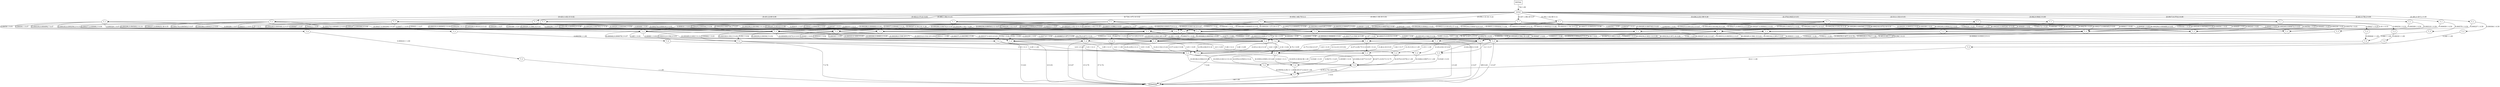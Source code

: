 digraph G {
  0 [label="T_1"];
  1 [label="T_1"];
  2 [label="T_1"];
  3 [label="T_1"];
  4 [label="T_1"];
  5 [label="T_1"];
  6 [label="T_1"];
  7 [label="T_1"];
  8 [label="T_1"];
  9 [label="T_1"];
  10 [label="T_1"];
  11 [label="T_1"];
  12 [label="T_1"];
  13 [label="T_1"];
  14 [label="T_1"];
  15 [label="T_1"];
  16 [label="T_1"];
  17 [label="T_3"];
  18 [label="T_3"];
  19 [label="T_3"];
  20 [label="T_3"];
  21 [label="T_3"];
  22 [label="T_3"];
  23 [label="T_3"];
  24 [label="T_3"];
  25 [label="T_3"];
  26 [label="T_3"];
  27 [label="T_3"];
  28 [label="T_3"];
  29 [label="T_3"];
  30 [label="T_3"];
  31 [label="T_3"];
  32 [label="T_3"];
  33 [label="T_3"];
  34 [label="T_3"];
  35 [label="T_3"];
  36 [label="T_3"];
  37 [label="T_3"];
  38 [label="T_3"];
  39 [label="T_3"];
  40 [label="T_4"];
  41 [label="T_4"];
  42 [label="T_4"];
  43 [label="T_4"];
  44 [label="T_4"];
  45 [label="T_4"];
  46 [label="T_4"];
  47 [label="T_4"];
  48 [label="T_4"];
  49 [label="T_4"];
  50 [label="T_4"];
  51 [label="T_4"];
  52 [label="T_4"];
  53 [label="T_4"];
  54 [label="T_4"];
  55 [label="T_4"];
  56 [label="T_4"];
  57 [label="T_5"];
  58 [label="T_5"];
  59 [label="T_5"];
  60 [label="T_5"];
  61 [label="T_5"];
  62 [label="T_5"];
  63 [label="T_5"];
  64 [label="T_6"];
  65 [label="T_6"];
  66 [label="T_6"];
  67 [label="T_7"];
  68 [label="initial"];
  69 [label="TERMINAL",shape=diamond];
  70 [label="INITIAL",shape=box];
0->24 [label="0.000237 1 0.50"];
0->20 [label="0.000364 1 0.50"];
1->23 [label="0.000309 1 0.50"];
1->22 [label="0.000319 1 0.50"];
2->21 [label="0.000578 1 0.50"];
2->32 [label="0.000658 1 0.50"];
3->18 [label="0.000254 1 0.33"];
3->34 [label="0.000361 1 0.33"];
3->33 [label="1.03 1 0.33"];
4->37 [label="0.000172 1 0.25"];
4->19 [label="0.00027 1 0.25"];
4->29 [label="0.000346 1 0.25"];
4->36 [label="0.000493 1 0.25"];
5->31 [label="0.000224 1 0.25"];
5->27 [label="0.000278 1 0.25"];
5->29 [label="0.000407 1 0.25"];
5->32 [label="0.000582 1 0.25"];
6->24 [label="0.00028 1 0.05"];
6->37 [label="0.000412 1 0.05"];
6->34 [label="0.00071 1 0.05"];
6->35 [label="[0.000286,0.000585] 3 0.14"];
6->29 [label="[0.000298,0.000388] 3 0.14"];
6->39 [label="[0.000248,0.000549] 12 0.57"];
7->34 [label="0.000284 1 0.07"];
7->35 [label="0.000301 1 0.07"];
7->31 [label="0.000326 1 0.07"];
7->37 [label="[0.000183,0.000256] 2 0.13"];
7->29 [label="[0.00027,0.000284] 3 0.20"];
7->39 [label="[0.000339,0.000499] 7 0.47"];
8->37 [label="0.000258 1 0.11"];
8->29 [label="0.000307 1 0.11"];
8->30 [label="0.000323 1 0.11"];
8->33 [label="0.000347 1 0.11"];
8->35 [label="1.25 1 0.11"];
8->39 [label="[0.000297,0.000364] 4 0.44"];
9->27 [label="0.000248 1 0.03"];
9->36 [label="0.000302 1 0.03"];
9->33 [label="0.000303 1 0.03"];
9->30 [label="0.000511 1 0.03"];
9->35 [label="0.000616 1 0.03"];
9->34 [label="[0.000228,1.3] 2 0.07"];
9->29 [label="[0.000343,1.43] 3 0.10"];
9->31 [label="[0.00037,0.00048] 3 0.10"];
9->39 [label="[0.000259,0.000734] 17 0.57"];
10->36 [label="0.000279 1 0.07"];
10->37 [label="0.000295 1 0.07"];
10->38 [label="0.000296 1 0.07"];
10->29 [label="0.000313 1 0.07"];
10->31 [label="0.000388 1 0.07"];
10->34 [label="0.000431 1 0.07"];
10->17 [label="0.000651 1 0.07"];
10->35 [label="0.000687 1 0.07"];
10->39 [label="[0.000268,0.00101] 6 0.43"];
11->37 [label="0.000273 1 0.02"];
11->32 [label="0.000411 1 0.02"];
11->36 [label="0.000609 1 0.02"];
11->24 [label="0.000928 1 0.02"];
11->34 [label="[0.000259,0.000574] 2 0.04"];
11->27 [label="[0.000289,0.000566] 2 0.04"];
11->30 [label="[0.000271,0.000525] 3 0.06"];
11->35 [label="[0.000258,0.000517] 6 0.12"];
11->29 [label="[0.000253,0.000897] 9 0.18"];
11->39 [label="[0.000251,0.00114] 23 0.47"];
12->38 [label="0.000311 1 0.01"];
12->27 [label="0.000466 1 0.01"];
12->34 [label="[0.000276,0.000481] 2 0.03"];
12->32 [label="[0.000276,0.000616] 2 0.03"];
12->31 [label="[0.000386,0.000421] 2 0.03"];
12->30 [label="[0.000261,0.000364] 3 0.04"];
12->35 [label="[0.000377,0.00068] 3 0.04"];
12->37 [label="[0.000179,0.000563] 5 0.07"];
12->29 [label="[0.000249,0.000783] 11 0.16"];
12->39 [label="[0.000257,0.000825] 38 0.55"];
12->40 [label="0.00058 1 0.01"];
13->24 [label="0.000338 1 0.01"];
13->23 [label="0.000376 1 0.01"];
13->26 [label="0.000609 1 0.01"];
13->38 [label="[0.000289,0.000537] 3 0.02"];
13->32 [label="[0.000249,0.000872] 5 0.03"];
13->37 [label="[0.000271,0.000531] 6 0.03"];
13->36 [label="[0.000249,0.000568] 8 0.04"];
13->30 [label="[0.000243,0.000526] 10 0.05"];
13->35 [label="[0.000253,0.00123] 13 0.07"];
13->34 [label="[0.000246,0.00077] 14 0.07"];
13->29 [label="[0.000236,0.319] 35 0.18"];
13->39 [label="[0.000189,0.00106] 93 0.49"];
14->24 [label="0.000243 1 0.01"];
14->23 [label="0.00043 1 0.01"];
14->32 [label="0.000591 1 0.01"];
14->27 [label="[0.000248,0.000413] 3 0.03"];
14->30 [label="[0.000267,0.000641] 3 0.03"];
14->35 [label="[0.000298,0.00062] 3 0.03"];
14->33 [label="[0.000294,0.000489] 4 0.05"];
14->34 [label="[0.000222,0.000552] 5 0.06"];
14->31 [label="[0.00031,0.000404] 5 0.06"];
14->37 [label="[0.000244,0.000472] 6 0.07"];
14->29 [label="[0.000222,1.19] 19 0.22"];
14->39 [label="[0.000213,0.00105] 37 0.42"];
15->32 [label="[0.000291,0.00053] 2 0.03"];
15->30 [label="[0.00031,0.996] 2 0.03"];
15->36 [label="[0.000352,0.00047] 2 0.03"];
15->27 [label="[0.000399,0.000528] 2 0.03"];
15->28 [label="[0.00041,0.000639] 2 0.03"];
15->31 [label="[0.00029,0.000564] 3 0.04"];
15->35 [label="[0.000332,0.000905] 3 0.04"];
15->37 [label="[0.000186,0.000902] 6 0.08"];
15->38 [label="[0.000281,0.0014] 6 0.08"];
15->34 [label="[0.000206,1.02] 7 0.09"];
15->29 [label="[0.000243,1.03] 12 0.15"];
15->39 [label="[0.000261,0.366] 32 0.41"];
16->28 [label="0.000245 1 0.01"];
16->33 [label="0.000399 1 0.01"];
16->26 [label="0.00109 1 0.01"];
16->32 [label="[0.000217,0.000345] 5 0.03"];
16->27 [label="[0.000285,0.000745] 5 0.03"];
16->38 [label="[0.000291,0.000423] 5 0.03"];
16->37 [label="[0.000286,0.00074] 6 0.04"];
16->35 [label="[0.000288,0.000668] 6 0.04"];
16->34 [label="[0.000288,0.000805] 8 0.05"];
16->31 [label="[0.000236,0.000541] 11 0.07"];
16->30 [label="[0.000273,0.000605] 15 0.09"];
16->36 [label="[0.000218,0.973] 16 0.10"];
16->29 [label="[0.000226,1.27] 20 0.12"];
16->39 [label="[0.000207,0.341] 61 0.38"];
17->42 [label="0.000356 1 1.00"];
18->41 [label="0.00039 1 1.00"];
19->44 [label="0.000646 1 1.00"];
20->45 [label="0.248 1 1.00"];
21->44 [label="0.666 1 1.00"];
22->46 [label="2.8 1 1.00"];
23->56 [label="[0.403,0.49] 3 1.00"];
24->56 [label="[0.000228,0.378] 5 1.00"];
25->69 [label=" 1 1.00"];
26->56 [label="0.00012 1 0.50"];
26->55 [label="0.000428 1 0.50"];
27->55 [label="[0.367,0.457] 2 0.13"];
27->56 [label="[0.000297,0.6] 13 0.87"];
28->56 [label="0.000276 1 0.33"];
28->43 [label="0.000753 1 0.33"];
28->55 [label="0.725 1 0.33"];
29->46 [label="0.000318 1 0.01"];
29->51 [label="0.56 1 0.01"];
29->53 [label="[0.000468,0.000554] 3 0.03"];
29->56 [label="[0.000256,0.565] 114 0.96"];
30->54 [label="0.000687 1 0.03"];
30->53 [label="0.000826 1 0.03"];
30->55 [label="[0.000215,0.0315] 2 0.05"];
30->56 [label="[0.000234,0.597] 34 0.89"];
31->50 [label="0.000416 1 0.04"];
31->53 [label="0.000718 1 0.04"];
31->48 [label="0.452 1 0.04"];
31->56 [label="[0.000375,0.558] 24 0.89"];
32->53 [label="0.000258 1 0.06"];
32->49 [label="0.000315 1 0.06"];
32->52 [label="[0.000621,0.0301] 2 0.11"];
32->56 [label="[0.000258,0.447] 14 0.78"];
33->54 [label="0.000433 1 0.13"];
33->52 [label="0.294 1 0.13"];
33->49 [label="0.455 1 0.13"];
33->56 [label="[0.000164,0.385] 5 0.63"];
34->55 [label="0.000292 1 0.02"];
34->53 [label="0.000373 1 0.02"];
34->46 [label="0.021 1 0.02"];
34->51 [label="0.187 1 0.02"];
34->50 [label="0.354 1 0.02"];
34->56 [label="[0.000269,0.596] 39 0.89"];
35->49 [label="0.00083 1 0.02"];
35->46 [label="0.485 1 0.02"];
35->54 [label="[0.000266,0.00081] 2 0.05"];
35->48 [label="[0.000442,0.000679] 3 0.07"];
35->55 [label="[0.000489,0.049] 5 0.12"];
35->56 [label="[0.000206,0.538] 29 0.71"];
36->52 [label="0.000633 1 0.03"];
36->51 [label="0.646 1 0.03"];
36->47 [label="[0.000312,0.000501] 2 0.07"];
36->54 [label="[0.00074,0.399] 2 0.07"];
36->55 [label="[0.000439,0.000645] 5 0.17"];
36->56 [label="[0.000285,0.586] 19 0.63"];
37->53 [label="0.000299 1 0.03"];
37->46 [label="0.000303 1 0.03"];
37->48 [label="0.000662 1 0.03"];
37->50 [label="0.00069 1 0.03"];
37->49 [label="[0.000371,0.000398] 2 0.06"];
37->55 [label="[0.000865,0.187] 3 0.08"];
37->56 [label="[0.000319,0.628] 27 0.75"];
38->46 [label="0.000311 1 0.06"];
38->51 [label="0.000808 1 0.06"];
38->47 [label="0.0209 1 0.06"];
38->54 [label="0.0275 1 0.06"];
38->55 [label="0.369 1 0.06"];
38->53 [label="[0.017,0.125] 2 0.13"];
38->56 [label="[0.000185,0.564] 9 0.56"];
39->52 [label="[0.000444,0.000809] 2 0.01"];
39->51 [label="[0.276,0.427] 3 0.01"];
39->48 [label="[0.000312,0.194] 4 0.01"];
39->54 [label="[0.000337,0.421] 4 0.01"];
39->49 [label="[0.000408,0.0272] 4 0.01"];
39->46 [label="[0.000292,0.00036] 5 0.02"];
39->50 [label="[0.000328,0.391] 5 0.02"];
39->53 [label="[0.000323,0.329] 9 0.03"];
39->55 [label="[0.000314,0.332] 29 0.09"];
39->56 [label="[0.000269,0.844] 265 0.80"];
40->25 [label="0.000416 1 1.00"];
41->57 [label="2.33 1 1.00"];
42->59 [label="2.49 1 1.00"];
43->63 [label="3.41 1 1.00"];
44->60 [label="[3.35,5.91] 2 1.00"];
45->67 [label="18.4 1 1.00"];
46->59 [label="3.03 1 0.09"];
46->69 [label=" 10 0.91"];
47->63 [label="3.43 1 0.33"];
47->69 [label=" 2 0.67"];
48->63 [label="4.19 1 0.11"];
48->59 [label="5.01 1 0.11"];
48->69 [label=" 7 0.78"];
49->57 [label="5.06 1 0.11"];
49->59 [label="[3.43,3.52] 2 0.22"];
49->69 [label=" 6 0.67"];
50->61 [label="3.89 1 0.13"];
50->63 [label="4.61 2 0.25"];
50->69 [label=" 5 0.63"];
51->60 [label="3.85 1 0.14"];
51->59 [label="[2.75,3.52] 4 0.57"];
51->69 [label=" 2 0.29"];
52->59 [label="3.62 1 0.17"];
52->62 [label="5.2 1 0.17"];
52->69 [label=" 4 0.67"];
53->59 [label="4.01 1 0.05"];
53->60 [label="4.8 1 0.05"];
53->63 [label="[4.45,4.85] 2 0.11"];
53->69 [label=" 15 0.79"];
54->63 [label="3.48 1 0.09"];
54->61 [label="4.74 1 0.09"];
54->59 [label="[3.65,4.14] 2 0.18"];
54->69 [label=" 7 0.64"];
55->61 [label="3.44 1 0.02"];
55->58 [label="4.34 1 0.02"];
55->63 [label="[3.57,4.42] 3 0.06"];
55->59 [label="[2.99,4.84] 8 0.16"];
55->69 [label=" 37 0.74"];
56->62 [label="[3.64,4.03] 2 0.00"];
56->61 [label="[3.48,4.3] 6 0.01"];
56->58 [label="[3.29,4.02] 10 0.02"];
56->63 [label="[3.5,4.21] 10 0.02"];
56->59 [label="[2.97,4.29] 75 0.12"];
56->69 [label=" 499 0.83"];
57->66 [label="[0.0376,0.0379] 2 1.00"];
58->66 [label="[0.0266,0.0907] 11 1.00"];
59->66 [label="[0.0255,0.0616] 96 1.00"];
60->64 [label="0.00272 1 0.25"];
60->66 [label="[0.0271,0.0317] 3 0.75"];
61->64 [label="0.0422 1 0.11"];
61->65 [label="[0.0352,0.0563] 2 0.22"];
61->66 [label="[0.0284,0.0477] 6 0.67"];
62->64 [label="0.00369 1 0.33"];
62->66 [label="0.0328 1 0.33"];
62->65 [label="0.0348 1 0.33"];
63->64 [label="[0.0303,0.0411] 3 0.14"];
63->65 [label="[0.00108,0.0382] 8 0.38"];
63->66 [label="[0.0309,0.0585] 10 0.48"];
64->67 [label="[0.00137,4.42] 6 1.00"];
65->67 [label="[0.00056,4.29] 11 1.00"];
66->67 [label="[2.95,4.75] 128 0.99"];
66->69 [label=" 1 0.01"];
67->69 [label=" 146 1.00"];
68->1 [label="[0.0917,0.373] 2 0.00"];
68->0 [label="[0.385,0.567] 2 0.00"];
68->2 [label="[0.461,0.78] 2 0.00"];
68->3 [label="[0.842,0.944] 3 0.00"];
68->5 [label="[0.378,0.943] 4 0.01"];
68->4 [label="[0.513,1.53] 4 0.01"];
68->8 [label="[0.466,1.08] 9 0.01"];
68->10 [label="[0.724,1.07] 14 0.02"];
68->7 [label="[0.423,1.43] 15 0.02"];
68->6 [label="[0.422,2.17] 21 0.03"];
68->9 [label="[0.444,1.18] 30 0.04"];
68->11 [label="[0.447,1.88] 49 0.07"];
68->12 [label="[0.431,2] 69 0.09"];
68->15 [label="[0.458,1.48] 79 0.11"];
68->14 [label="[0.392,1.42] 88 0.12"];
68->16 [label="[0.456,1.3] 161 0.22"];
68->13 [label="[0.436,2.23] 190 0.26"];
70->68 [label=" 742 1.00"];
}
